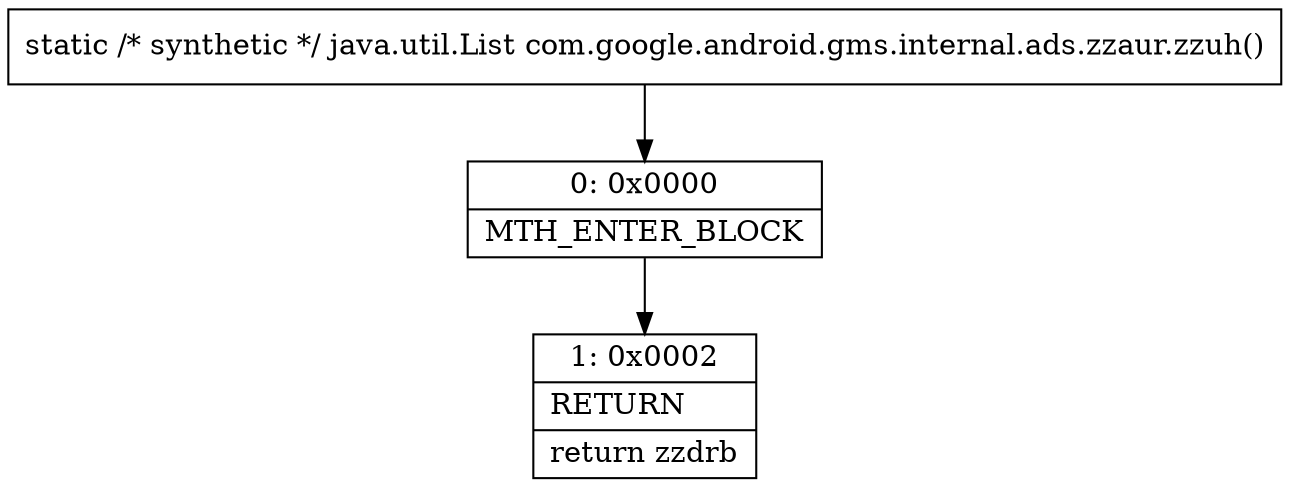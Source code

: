 digraph "CFG forcom.google.android.gms.internal.ads.zzaur.zzuh()Ljava\/util\/List;" {
Node_0 [shape=record,label="{0\:\ 0x0000|MTH_ENTER_BLOCK\l}"];
Node_1 [shape=record,label="{1\:\ 0x0002|RETURN\l|return zzdrb\l}"];
MethodNode[shape=record,label="{static \/* synthetic *\/ java.util.List com.google.android.gms.internal.ads.zzaur.zzuh() }"];
MethodNode -> Node_0;
Node_0 -> Node_1;
}


